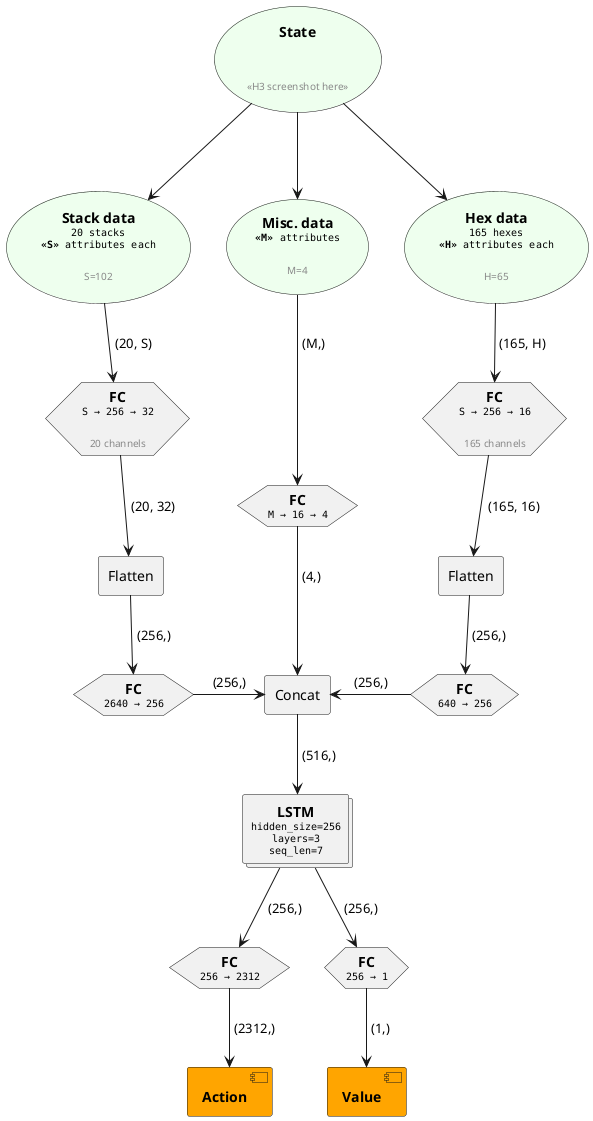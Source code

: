 @startuml "arch-vcmi-fullyconv"
' left to right direction

skinparam defaultTextAlignment center
skinparam NoteTextAlignment left

<style>
Usecase {
  BackGroundColor #efe
}


</style>

'''
''' Utility functions
'''

!function $replace($txt, $search, $repl)
  !$replaced = ""
  !while %strpos($txt, $search) >= 0
    !$position = %strpos($txt, $search)
    !$replaced = $replaced + %substr($txt, 0, $position) + $repl
    !$txt = %substr($txt, $position + %strlen($search))
  !endwhile
  !return $replaced + $txt
!endfunction

' Wraps each line of $txt within $open and $close
' Example:
'   $tagged_text("<color:red>", "two\nlines", "</color>")
'   => "<color:red>two</color>\n<color:red>lines</color>")"
!function $tagged_text($open, $txt, $close) return $open + $replace($txt, "\n", $close+"\n"+$open) + $close

!function $node_text($name) return $tagged_text("<b>", $name, "</b>")
!function $node_text($name, $desc) return $node_text($name)+"\n"+$tagged_text("<font:monospaced><size:10>", $desc, "</size></font>")
!function $node_text($name, $desc, $txt) return $node_text($name, $desc)+"\n\n"+$tagged_text("<color:888><size:10>", $txt, "</size></color>")

'''
''' Node types
'''

' Data
!procedure $Data($id, $name)
  Usecase $id as "$node_text($name)"
!endprocedure

!procedure $Data($id, $name, $desc)
  Usecase $id as "$node_text($name, $desc)"
!endprocedure

!procedure $Data($id, $name, $desc, $txt)
  Usecase $id as "$node_text($name, $desc, $txt)"
!endprocedure

' FC (FC)
!procedure $FC($id, $name, $desc)
  Hexagon $id as "$node_text($name, $desc)"
!endprocedure
!procedure $FC($id, $name, $desc, $txt)
  Hexagon $id as "$node_text($name, $desc, $txt)"
!endprocedure

' Transformer
!procedure $Transformer($id, $name, $desc)
  Queue $id as "$node_text($name, $desc)"
!endprocedure
!procedure $Transformer($id, $name, $desc, $txt)
  Queue $id as "$node_text($name, $desc, $txt)"
!endprocedure

' Convolution
!procedure $Convolution($id, $name, $desc)
  Node $id as "$node_text($name, $desc)"
!endprocedure
!procedure $Convolution($id, $name, $desc, $txt)
  Node $id as "$node_text($name, $desc, $txt)"
!endprocedure

' Output
!procedure $Output($id, $name)
  Component $id as "$node_text($name)" #orange
!endprocedure

!procedure $Output($id, $name, $desc)
  Component $id as "$node_text($name, $desc)" #orange
!endprocedure

' Condition
!procedure $Condition($id, $name)
  Boundary $id as "$node_text($name)"
!endprocedure

!procedure $Condition($id, $name, $desc)
  Boundary $id as "$node_text($name, $desc)"
!endprocedure

' LSTM
!procedure $LSTM($id, $name)
  Collections $id as "$node_text($name)"
!endprocedure

!procedure $LSTM($id, $name, $desc)
  Collections $id as "$node_text($name, $desc)"
!endprocedure

' Reshape
!procedure $Reshape($id)
  Control $id as " "
!endprocedure

' Activation
!procedure $Activation($id, $name)
  Action $id as "$name"
!endprocedure

' Sum / Mean / etc.
!procedure $Op($id, $name)
  Agent $id as "$name"
!endprocedure
!procedure $Op($id, $name, $txt)
  ' Agent $id as "$node_text($name, "", $txt)"
  Agent $id as "$name\n$tagged_text("<color:888><size:10>", $txt, "</size></color>")"
!endprocedure

' Link
!procedure $Link($a, $b, $dim)
  $a --> $b : " $dim "
!endprocedure
!procedure $Link($a, $b, $dim, $txt)
  ' The newline causes a bug where the 1st line appears
  ' on the top-left side
  ' ...but it looks better that way
  $a --> $b : " $dim "\n$txt
!endprocedure

' Link
!procedure $LinkAct($a, $b, $dim)
  $a -0-> $b : " $dim "
!endprocedure
!procedure $LinkAct($a, $b, $dim, $txt)
  ' The newline causes a bug where the 1st line appears
  ' on the top-left side
  ' ...but it looks better that way
  $a -0-> $b : " $dim "\n$txt
!endprocedure

' title "wwwwwwwwwwwwwwwwwwwwwwwwwwwwwwwwwwwwwwwwwwwwwwwwwwwwwwwwwwwwwwwwwwwwwwwwwwwwwwww"
' left to right direction

$Data(state, "State", "", "<<H3 screenshot here>>")
$Data(obs_stacks, "Stack data", "20 stacks\n**<<S>>** attributes each", "S=102")
$Data(obs_hexes, "Hex data", "165 hexes\n**<<H>>** attributes each", "H=65")
$Data(obs_misc, "Misc. data", "**<<M>>** attributes", "M=4")
$Link(state, obs_stacks, "")
$Link(state, obs_hexes, "")
$Link(state, obs_misc, "")

$FC(fc_stacks, "FC", "S → 256 → 32", "20 channels")
$FC(fc_hexes, "FC", "S → 256 → 16", "165 channels")
$FC(fc_misc, "FC", "M → 16 → 4")
$Link(obs_misc, fc_misc, "(M,)")
$Link(obs_hexes, fc_hexes, "(165, H)")
$Link(obs_stacks, fc_stacks, "(20, S)")

$Op(flatten_hexes, "Flatten")
$Op(flatten_stacks, "Flatten")
$Link(fc_hexes, flatten_hexes, "(165, 16)")
$Link(fc_stacks, flatten_stacks, "(20, 32)")

$FC(fc2_stacks, "FC", "2640 → 256")
$FC(fc2_hexes, "FC", "640 → 256")
$Link(flatten_hexes, fc2_hexes, "(256,)")
$Link(flatten_stacks, fc2_stacks, "(256,)")

$Op(concat, "Concat")

$Link(fc_misc, concat, "(4,)")
fc2_stacks -> concat : (256,)
concat <- fc2_hexes : (256,)

$LSTM(lstm, "LSTM", "hidden_size=256\nlayers=3\nseq_len=7")
$Link(concat, lstm, "(516,)")
$FC(action_mlp, "FC", "256 → 2312")
$Link(lstm, action_mlp, "(256,)")
$FC(value_mlp, "FC", "256 → 1")
$Link(lstm, value_mlp, "(256,)")

$Output(action, "Action")
$Link(action_mlp, action, "(2312,)")

$Output(value, "Value")
$Link(value_mlp, value, "(1,)")

@enduml

